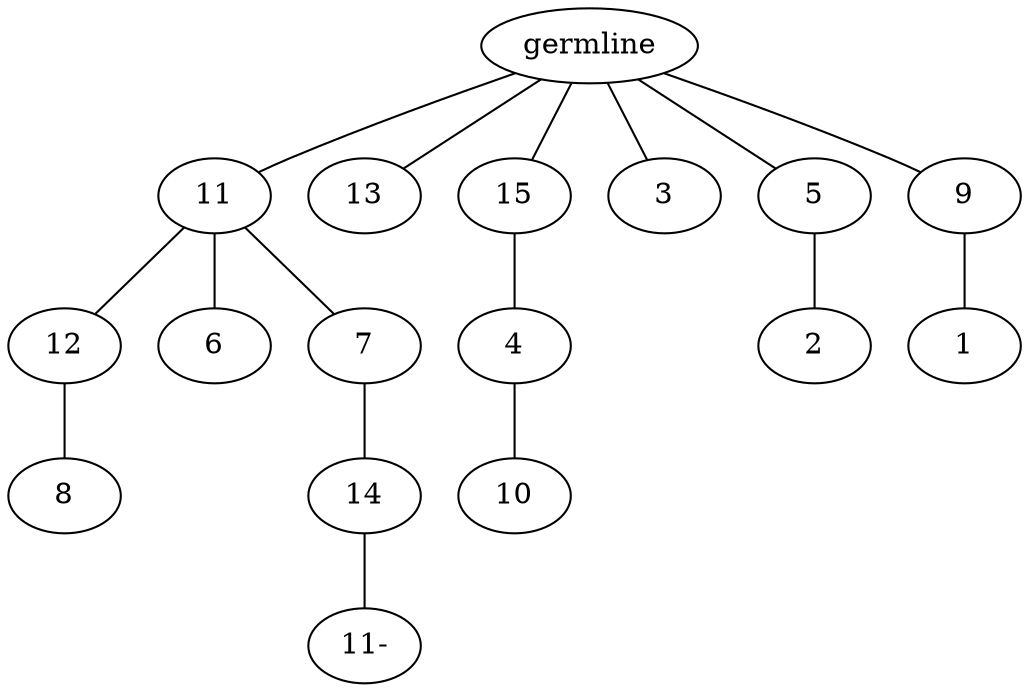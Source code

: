 graph tree {
    "139965832141360" [label="germline"];
    "139965831976176" [label="11"];
    "139965831896128" [label="12"];
    "139965831896272" [label="8"];
    "139965832548656" [label="6"];
    "139965831896224" [label="7"];
    "139965831895360" [label="14"];
    "139965831932944" [label="11-"];
    "139965831977424" [label="13"];
    "139965832550624" [label="15"];
    "139965832516656" [label="4"];
    "139965832515648" [label="10"];
    "139965832549184" [label="3"];
    "139965831893872" [label="5"];
    "139965832496080" [label="2"];
    "139965831896320" [label="9"];
    "139965832498912" [label="1"];
    "139965832141360" -- "139965831976176";
    "139965832141360" -- "139965831977424";
    "139965832141360" -- "139965832550624";
    "139965832141360" -- "139965832549184";
    "139965832141360" -- "139965831893872";
    "139965832141360" -- "139965831896320";
    "139965831976176" -- "139965831896128";
    "139965831976176" -- "139965832548656";
    "139965831976176" -- "139965831896224";
    "139965831896128" -- "139965831896272";
    "139965831896224" -- "139965831895360";
    "139965831895360" -- "139965831932944";
    "139965832550624" -- "139965832516656";
    "139965832516656" -- "139965832515648";
    "139965831893872" -- "139965832496080";
    "139965831896320" -- "139965832498912";
}
